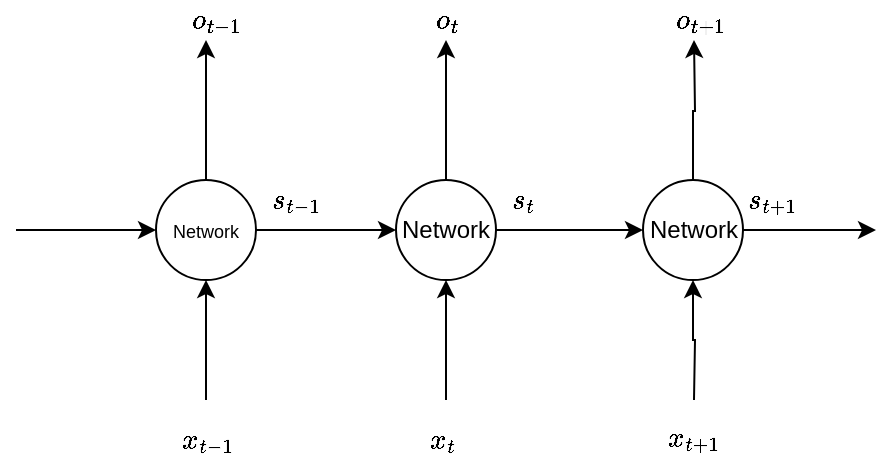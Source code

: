 <mxfile version="17.0.0" type="github">
  <diagram id="31BLZd92ja2dXJdSoaIn" name="Page-1">
    <mxGraphModel dx="948" dy="508" grid="1" gridSize="10" guides="1" tooltips="1" connect="1" arrows="1" fold="1" page="1" pageScale="1" pageWidth="827" pageHeight="1169" math="1" shadow="0">
      <root>
        <mxCell id="0" />
        <mxCell id="1" parent="0" />
        <mxCell id="v4L_J94njMkgdgbDue3f-8" value="" style="edgeStyle=orthogonalEdgeStyle;rounded=0;orthogonalLoop=1;jettySize=auto;html=1;startArrow=classic;startFill=1;endArrow=none;endFill=0;" edge="1" parent="1" source="v4L_J94njMkgdgbDue3f-1">
          <mxGeometry relative="1" as="geometry">
            <mxPoint x="275" y="240" as="targetPoint" />
          </mxGeometry>
        </mxCell>
        <mxCell id="v4L_J94njMkgdgbDue3f-17" value="" style="edgeStyle=orthogonalEdgeStyle;rounded=0;orthogonalLoop=1;jettySize=auto;html=1;startArrow=none;startFill=0;endArrow=classic;endFill=1;" edge="1" parent="1" source="v4L_J94njMkgdgbDue3f-1" target="v4L_J94njMkgdgbDue3f-4">
          <mxGeometry relative="1" as="geometry" />
        </mxCell>
        <mxCell id="v4L_J94njMkgdgbDue3f-25" value="" style="edgeStyle=orthogonalEdgeStyle;rounded=0;orthogonalLoop=1;jettySize=auto;html=1;startArrow=classic;startFill=1;endArrow=none;endFill=0;" edge="1" parent="1" source="v4L_J94njMkgdgbDue3f-1">
          <mxGeometry relative="1" as="geometry">
            <mxPoint x="180" y="155" as="targetPoint" />
          </mxGeometry>
        </mxCell>
        <mxCell id="v4L_J94njMkgdgbDue3f-27" value="" style="edgeStyle=orthogonalEdgeStyle;rounded=0;orthogonalLoop=1;jettySize=auto;html=1;startArrow=none;startFill=0;endArrow=classic;endFill=1;" edge="1" parent="1" source="v4L_J94njMkgdgbDue3f-1">
          <mxGeometry relative="1" as="geometry">
            <mxPoint x="275" y="60" as="targetPoint" />
          </mxGeometry>
        </mxCell>
        <mxCell id="v4L_J94njMkgdgbDue3f-1" value="&lt;font style=&quot;font-size: 9px&quot;&gt;Network&lt;/font&gt;" style="ellipse;whiteSpace=wrap;html=1;aspect=fixed;" vertex="1" parent="1">
          <mxGeometry x="250" y="130" width="50" height="50" as="geometry" />
        </mxCell>
        <mxCell id="v4L_J94njMkgdgbDue3f-11" value="" style="edgeStyle=orthogonalEdgeStyle;rounded=0;orthogonalLoop=1;jettySize=auto;html=1;startArrow=classic;startFill=1;endArrow=none;endFill=0;" edge="1" parent="1" source="v4L_J94njMkgdgbDue3f-4">
          <mxGeometry relative="1" as="geometry">
            <mxPoint x="395" y="240" as="targetPoint" />
          </mxGeometry>
        </mxCell>
        <mxCell id="v4L_J94njMkgdgbDue3f-18" value="" style="edgeStyle=orthogonalEdgeStyle;rounded=0;orthogonalLoop=1;jettySize=auto;html=1;startArrow=none;startFill=0;endArrow=classic;endFill=1;" edge="1" parent="1" source="v4L_J94njMkgdgbDue3f-4" target="v4L_J94njMkgdgbDue3f-5">
          <mxGeometry relative="1" as="geometry" />
        </mxCell>
        <mxCell id="v4L_J94njMkgdgbDue3f-32" value="" style="edgeStyle=orthogonalEdgeStyle;rounded=0;orthogonalLoop=1;jettySize=auto;html=1;startArrow=none;startFill=0;endArrow=classic;endFill=1;" edge="1" parent="1" source="v4L_J94njMkgdgbDue3f-4">
          <mxGeometry relative="1" as="geometry">
            <mxPoint x="395" y="60" as="targetPoint" />
          </mxGeometry>
        </mxCell>
        <mxCell id="v4L_J94njMkgdgbDue3f-4" value="&lt;span&gt;Network&lt;/span&gt;" style="ellipse;whiteSpace=wrap;html=1;aspect=fixed;" vertex="1" parent="1">
          <mxGeometry x="370" y="130" width="50" height="50" as="geometry" />
        </mxCell>
        <mxCell id="v4L_J94njMkgdgbDue3f-13" value="" style="edgeStyle=orthogonalEdgeStyle;rounded=0;orthogonalLoop=1;jettySize=auto;html=1;startArrow=classic;startFill=1;endArrow=none;endFill=0;" edge="1" parent="1" source="v4L_J94njMkgdgbDue3f-5">
          <mxGeometry relative="1" as="geometry">
            <mxPoint x="519" y="240" as="targetPoint" />
          </mxGeometry>
        </mxCell>
        <mxCell id="v4L_J94njMkgdgbDue3f-22" value="" style="edgeStyle=orthogonalEdgeStyle;rounded=0;orthogonalLoop=1;jettySize=auto;html=1;startArrow=none;startFill=0;endArrow=classic;endFill=1;" edge="1" parent="1" source="v4L_J94njMkgdgbDue3f-5">
          <mxGeometry relative="1" as="geometry">
            <mxPoint x="610" y="155" as="targetPoint" />
            <Array as="points">
              <mxPoint x="610" y="155" />
              <mxPoint x="610" y="155" />
            </Array>
          </mxGeometry>
        </mxCell>
        <mxCell id="v4L_J94njMkgdgbDue3f-34" value="" style="edgeStyle=orthogonalEdgeStyle;rounded=0;orthogonalLoop=1;jettySize=auto;html=1;startArrow=none;startFill=0;endArrow=classic;endFill=1;" edge="1" parent="1" source="v4L_J94njMkgdgbDue3f-5">
          <mxGeometry relative="1" as="geometry">
            <mxPoint x="519" y="60" as="targetPoint" />
          </mxGeometry>
        </mxCell>
        <mxCell id="v4L_J94njMkgdgbDue3f-5" value="&lt;span&gt;Network&lt;/span&gt;" style="ellipse;whiteSpace=wrap;html=1;aspect=fixed;" vertex="1" parent="1">
          <mxGeometry x="493.5" y="130" width="50" height="50" as="geometry" />
        </mxCell>
        <mxCell id="v4L_J94njMkgdgbDue3f-14" value="$$x_{t-1}$$" style="text;html=1;resizable=0;autosize=1;align=center;verticalAlign=middle;points=[];fillColor=none;strokeColor=none;rounded=0;" vertex="1" parent="1">
          <mxGeometry x="235" y="250" width="80" height="20" as="geometry" />
        </mxCell>
        <mxCell id="v4L_J94njMkgdgbDue3f-15" value="$$x_{t}$$" style="text;html=1;resizable=0;autosize=1;align=center;verticalAlign=middle;points=[];fillColor=none;strokeColor=none;rounded=0;" vertex="1" parent="1">
          <mxGeometry x="358" y="250" width="70" height="20" as="geometry" />
        </mxCell>
        <mxCell id="v4L_J94njMkgdgbDue3f-16" value="$$x_{t+1}$$" style="text;html=1;resizable=0;autosize=1;align=center;verticalAlign=middle;points=[];fillColor=none;strokeColor=none;rounded=0;" vertex="1" parent="1">
          <mxGeometry x="477.5" y="249" width="80" height="20" as="geometry" />
        </mxCell>
        <mxCell id="v4L_J94njMkgdgbDue3f-19" value="$$s_{t-1}$$" style="text;html=1;resizable=0;autosize=1;align=center;verticalAlign=middle;points=[];fillColor=none;strokeColor=none;rounded=0;" vertex="1" parent="1">
          <mxGeometry x="280" y="130" width="80" height="20" as="geometry" />
        </mxCell>
        <mxCell id="v4L_J94njMkgdgbDue3f-20" value="$$s_{t}$$" style="text;html=1;resizable=0;autosize=1;align=center;verticalAlign=middle;points=[];fillColor=none;strokeColor=none;rounded=0;" vertex="1" parent="1">
          <mxGeometry x="397.5" y="130" width="70" height="20" as="geometry" />
        </mxCell>
        <mxCell id="v4L_J94njMkgdgbDue3f-23" value="$$s_{t+1}$$" style="text;html=1;resizable=0;autosize=1;align=center;verticalAlign=middle;points=[];fillColor=none;strokeColor=none;rounded=0;" vertex="1" parent="1">
          <mxGeometry x="518" y="130" width="80" height="20" as="geometry" />
        </mxCell>
        <mxCell id="v4L_J94njMkgdgbDue3f-29" value="$$o_{t-1}$$" style="text;html=1;resizable=0;autosize=1;align=center;verticalAlign=middle;points=[];fillColor=none;strokeColor=none;rounded=0;" vertex="1" parent="1">
          <mxGeometry x="240" y="40" width="80" height="20" as="geometry" />
        </mxCell>
        <mxCell id="v4L_J94njMkgdgbDue3f-30" value="$$o_{t}$$" style="text;html=1;resizable=0;autosize=1;align=center;verticalAlign=middle;points=[];fillColor=none;strokeColor=none;rounded=0;" vertex="1" parent="1">
          <mxGeometry x="360" y="40" width="70" height="20" as="geometry" />
        </mxCell>
        <mxCell id="v4L_J94njMkgdgbDue3f-35" value="$$o_{t+1}$$" style="text;html=1;resizable=0;autosize=1;align=center;verticalAlign=middle;points=[];fillColor=none;strokeColor=none;rounded=0;" vertex="1" parent="1">
          <mxGeometry x="481.5" y="40" width="80" height="20" as="geometry" />
        </mxCell>
      </root>
    </mxGraphModel>
  </diagram>
</mxfile>
